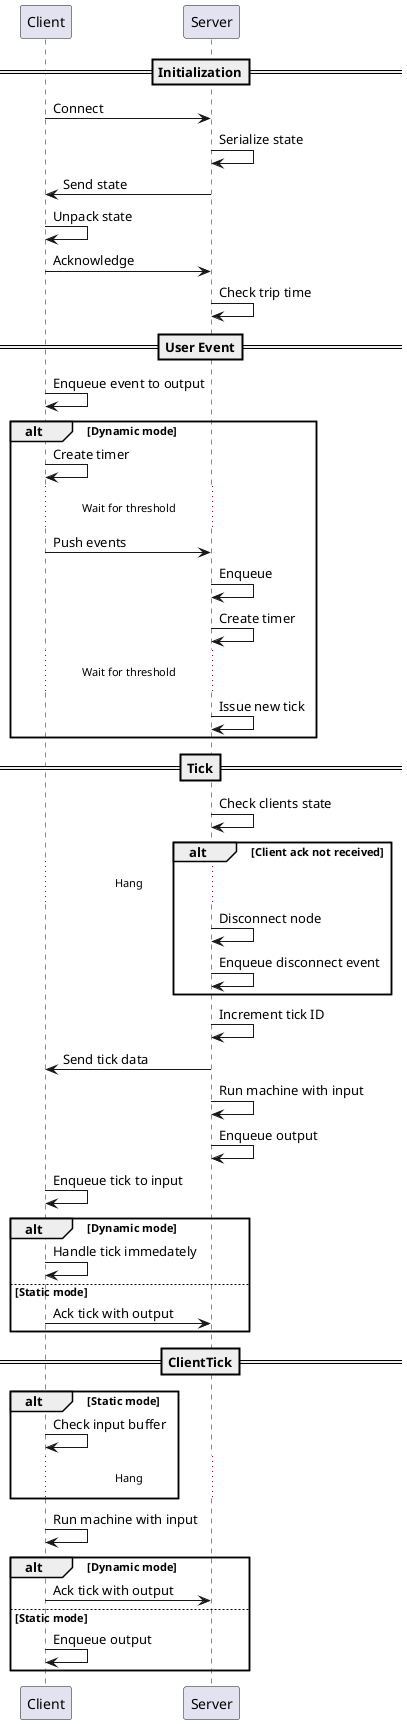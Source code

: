 @startuml
  ==Initialization==
  Client -> Server: Connect
  Server -> Server: Serialize state
  Server -> Client: Send state
  Client -> Client: Unpack state
  Client -> Server: Acknowledge
  Server -> Server: Check trip time
  ==User Event==
  Client -> Client: Enqueue event to output
  alt Dynamic mode
    Client -> Client: Create timer
    ... Wait for threshold ...
    Client -> Server: Push events
    Server -> Server: Enqueue
    Server -> Server: Create timer
    ... Wait for threshold ...
    Server -> Server: Issue new tick
  end alt
  ==Tick==
  Server -> Server: Check clients state
  alt Client ack not received
    ... Hang ...
    Server -> Server: Disconnect node
    Server -> Server: Enqueue disconnect event
  end alt
  Server -> Server: Increment tick ID
  Server -> Client: Send tick data
  Server -> Server: Run machine with input
  Server -> Server: Enqueue output
  Client -> Client: Enqueue tick to input
  alt Dynamic mode
    Client -> Client: Handle tick immedately
  else Static mode
    Client -> Server: Ack tick with output
  end alt
  ==ClientTick==
  alt Static mode
    Client -> Client: Check input buffer
    ... Hang ...
  end alt
  Client -> Client: Run machine with input
  alt Dynamic mode
    Client -> Server: Ack tick with output
  else Static mode
    Client -> Client: Enqueue output
  end alt

@enduml
